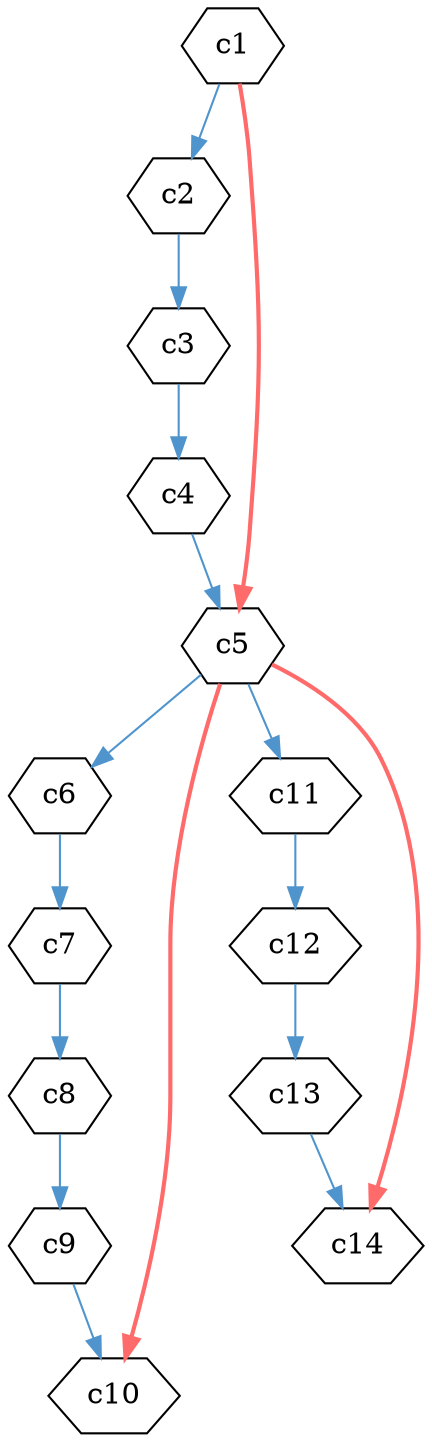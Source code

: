 # layout engine: dot

digraph {
    node [shape=hexagon, height=0.5, width=0.6];
    edge [color=steelblue3];

    "c1" -> "c2";
    "c2" -> "c3";
    "c3" -> "c4";
    "c4" -> "c5";

    "c5" -> "c6";
    "c6" -> "c7";
    "c7" -> "c8";
    "c8" -> "c9";
    "c9" -> "c10";

    "c5" -> "c11";
    "c11" -> "c12";
    "c12" -> "c13";
    "c13" -> "c14";

    "c1" -> "c5" [color="indianred1", penwidth=2]
    "c5" -> "c10" [ color="indianred1", penwidth=2]
    "c5" -> "c14" [color="indianred1", penwidth=2]
}
